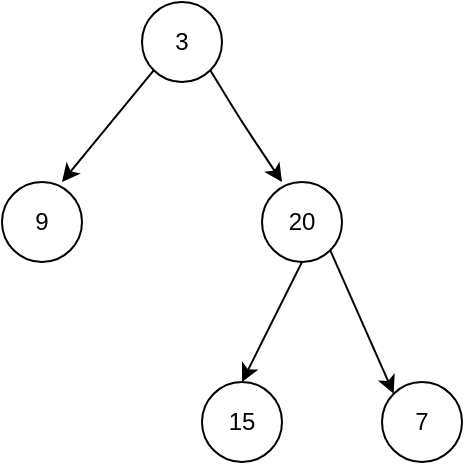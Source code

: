 <mxfile>
    <diagram id="Y9DmBBGU2lhgjg10CVML" name="第 1 页">
        <mxGraphModel dx="569" dy="411" grid="1" gridSize="10" guides="1" tooltips="1" connect="1" arrows="1" fold="1" page="1" pageScale="1" pageWidth="827" pageHeight="1169" math="0" shadow="0">
            <root>
                <mxCell id="0"/>
                <mxCell id="1" parent="0"/>
                <mxCell id="3" style="edgeStyle=none;html=1;exitX=0;exitY=1;exitDx=0;exitDy=0;" parent="1" source="2" edge="1">
                    <mxGeometry relative="1" as="geometry">
                        <mxPoint x="160" y="110" as="targetPoint"/>
                    </mxGeometry>
                </mxCell>
                <mxCell id="2" value="3" style="ellipse;whiteSpace=wrap;html=1;aspect=fixed;" parent="1" vertex="1">
                    <mxGeometry x="200" y="20" width="40" height="40" as="geometry"/>
                </mxCell>
                <mxCell id="4" style="edgeStyle=none;html=1;exitX=1;exitY=1;exitDx=0;exitDy=0;" parent="1" source="2" edge="1">
                    <mxGeometry relative="1" as="geometry">
                        <mxPoint x="270" y="110" as="targetPoint"/>
                        <mxPoint x="215.858" y="64.142" as="sourcePoint"/>
                        <Array as="points">
                            <mxPoint x="250" y="80"/>
                        </Array>
                    </mxGeometry>
                </mxCell>
                <mxCell id="5" value="9" style="ellipse;whiteSpace=wrap;html=1;aspect=fixed;" parent="1" vertex="1">
                    <mxGeometry x="130" y="110" width="40" height="40" as="geometry"/>
                </mxCell>
                <mxCell id="10" style="edgeStyle=none;html=1;exitX=1;exitY=1;exitDx=0;exitDy=0;entryX=0;entryY=0;entryDx=0;entryDy=0;" parent="1" source="6" target="8" edge="1">
                    <mxGeometry relative="1" as="geometry"/>
                </mxCell>
                <mxCell id="11" style="edgeStyle=none;html=1;exitX=0.5;exitY=1;exitDx=0;exitDy=0;entryX=0.5;entryY=0;entryDx=0;entryDy=0;" parent="1" source="6" target="7" edge="1">
                    <mxGeometry relative="1" as="geometry"/>
                </mxCell>
                <mxCell id="6" value="20" style="ellipse;whiteSpace=wrap;html=1;aspect=fixed;" parent="1" vertex="1">
                    <mxGeometry x="260" y="110" width="40" height="40" as="geometry"/>
                </mxCell>
                <mxCell id="7" value="15" style="ellipse;whiteSpace=wrap;html=1;aspect=fixed;" parent="1" vertex="1">
                    <mxGeometry x="230" y="210" width="40" height="40" as="geometry"/>
                </mxCell>
                <mxCell id="8" value="7" style="ellipse;whiteSpace=wrap;html=1;aspect=fixed;" parent="1" vertex="1">
                    <mxGeometry x="320" y="210" width="40" height="40" as="geometry"/>
                </mxCell>
            </root>
        </mxGraphModel>
    </diagram>
</mxfile>